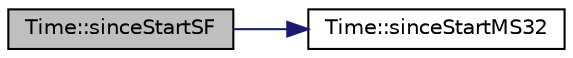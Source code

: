 digraph "Time::sinceStartSF"
{
 // INTERACTIVE_SVG=YES
 // LATEX_PDF_SIZE
  edge [fontname="Helvetica",fontsize="10",labelfontname="Helvetica",labelfontsize="10"];
  node [fontname="Helvetica",fontsize="10",shape=record];
  rankdir="LR";
  Node1 [label="Time::sinceStartSF",height=0.2,width=0.4,color="black", fillcolor="grey75", style="filled", fontcolor="black",tooltip=" "];
  Node1 -> Node2 [color="midnightblue",fontsize="10",style="solid",fontname="Helvetica"];
  Node2 [label="Time::sinceStartMS32",height=0.2,width=0.4,color="black", fillcolor="white", style="filled",URL="$d6/d2c/class_time.html#a74b2e7acd7a89b658b7cccff0f7377d2",tooltip=" "];
}
